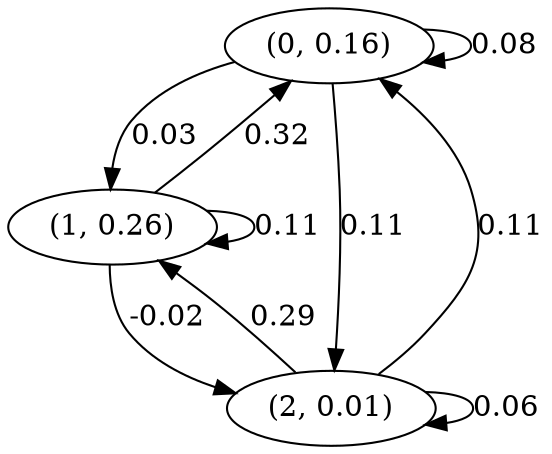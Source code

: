digraph {
    0 [ label = "(0, 0.16)" ]
    1 [ label = "(1, 0.26)" ]
    2 [ label = "(2, 0.01)" ]
    0 -> 0 [ label = "0.08" ]
    1 -> 1 [ label = "0.11" ]
    2 -> 2 [ label = "0.06" ]
    1 -> 0 [ label = "0.32" ]
    2 -> 0 [ label = "0.11" ]
    0 -> 1 [ label = "0.03" ]
    2 -> 1 [ label = "0.29" ]
    0 -> 2 [ label = "0.11" ]
    1 -> 2 [ label = "-0.02" ]
}

